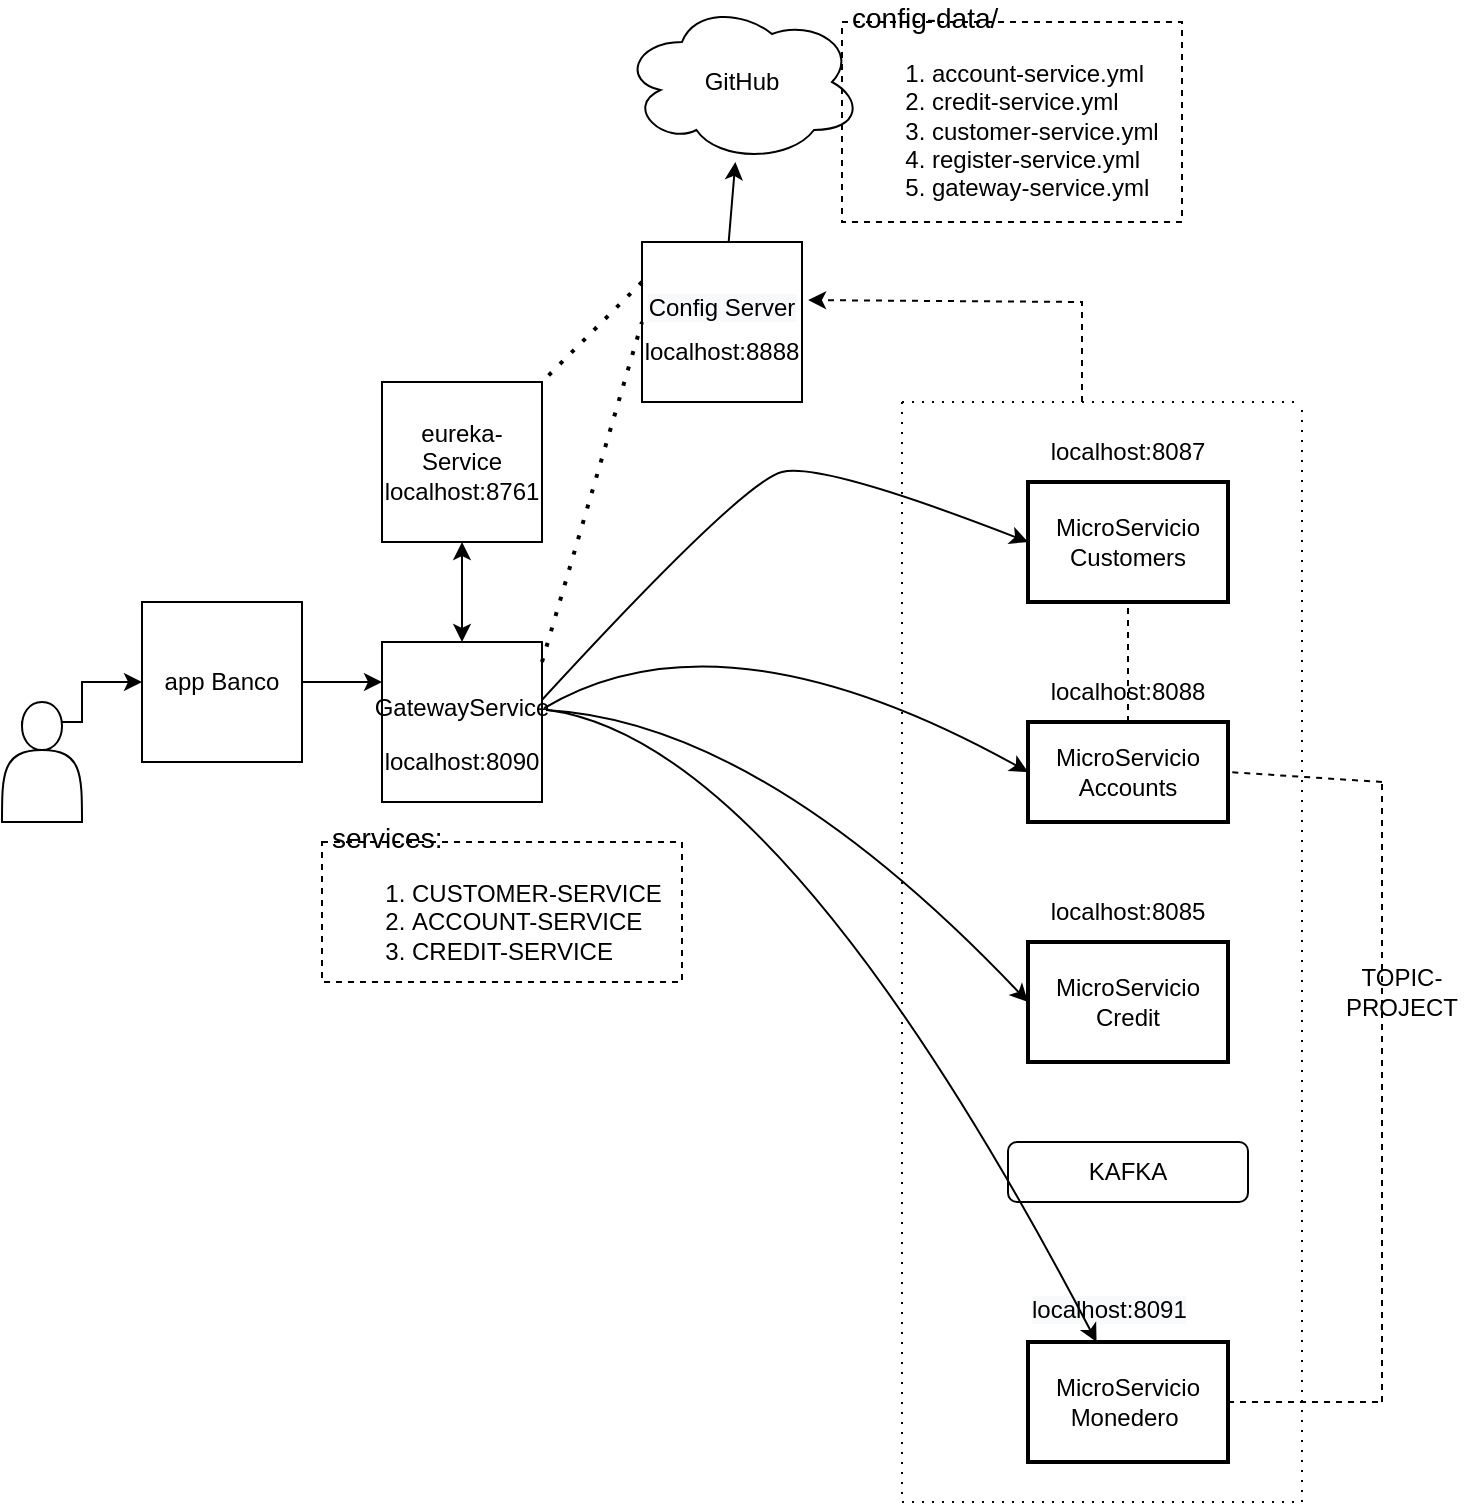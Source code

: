 <mxfile version="20.3.0" type="device"><diagram id="wFE0QG_FPsp0jaGvCLVb" name="Page-1"><mxGraphModel dx="868" dy="482" grid="1" gridSize="10" guides="1" tooltips="1" connect="1" arrows="1" fold="1" page="1" pageScale="1" pageWidth="850" pageHeight="1100" math="0" shadow="0"><root><mxCell id="0"/><mxCell id="1" parent="0"/><mxCell id="ecDhr_SUKPzhUWiLF1AI-13" style="edgeStyle=orthogonalEdgeStyle;rounded=0;orthogonalLoop=1;jettySize=auto;html=1;exitX=0.25;exitY=0.2;exitDx=0;exitDy=0;exitPerimeter=0;" parent="1" source="ecDhr_SUKPzhUWiLF1AI-12" target="ecDhr_SUKPzhUWiLF1AI-14" edge="1"><mxGeometry relative="1" as="geometry"><mxPoint x="130" y="290" as="targetPoint"/><Array as="points"><mxPoint x="50" y="370"/><mxPoint x="80" y="370"/><mxPoint x="80" y="350"/></Array></mxGeometry></mxCell><mxCell id="ecDhr_SUKPzhUWiLF1AI-12" value="" style="shape=actor;whiteSpace=wrap;html=1;" parent="1" vertex="1"><mxGeometry x="40" y="360" width="40" height="60" as="geometry"/></mxCell><mxCell id="ecDhr_SUKPzhUWiLF1AI-14" value="app Banco" style="whiteSpace=wrap;html=1;aspect=fixed;" parent="1" vertex="1"><mxGeometry x="110" y="310" width="80" height="80" as="geometry"/></mxCell><mxCell id="ecDhr_SUKPzhUWiLF1AI-15" value="" style="curved=1;endArrow=classic;html=1;rounded=0;entryX=0;entryY=0.5;entryDx=0;entryDy=0;exitX=0.988;exitY=0.375;exitDx=0;exitDy=0;exitPerimeter=0;" parent="1" source="QwJdkXdDj5PMeQ1F39rr-1" target="ecDhr_SUKPzhUWiLF1AI-2" edge="1"><mxGeometry width="50" height="50" relative="1" as="geometry"><mxPoint x="360" y="290" as="sourcePoint"/><mxPoint x="410" y="240" as="targetPoint"/><Array as="points"><mxPoint x="410" y="250"/><mxPoint x="450" y="240"/></Array></mxGeometry></mxCell><mxCell id="ecDhr_SUKPzhUWiLF1AI-16" value="" style="curved=1;endArrow=classic;html=1;rounded=0;entryX=0;entryY=0.5;entryDx=0;entryDy=0;exitX=1.013;exitY=0.413;exitDx=0;exitDy=0;exitPerimeter=0;" parent="1" source="QwJdkXdDj5PMeQ1F39rr-1" target="ecDhr_SUKPzhUWiLF1AI-3" edge="1"><mxGeometry width="50" height="50" relative="1" as="geometry"><mxPoint x="360" y="290" as="sourcePoint"/><mxPoint x="430" y="360" as="targetPoint"/><Array as="points"><mxPoint x="400" y="310"/></Array></mxGeometry></mxCell><mxCell id="upk0esoUlvN172wJQaYy-2" value="" style="curved=1;endArrow=classic;html=1;rounded=0;entryX=0;entryY=0.5;entryDx=0;entryDy=0;exitX=1.025;exitY=0.425;exitDx=0;exitDy=0;exitPerimeter=0;" parent="1" source="QwJdkXdDj5PMeQ1F39rr-1" target="upk0esoUlvN172wJQaYy-1" edge="1"><mxGeometry width="50" height="50" relative="1" as="geometry"><mxPoint x="360" y="290" as="sourcePoint"/><mxPoint x="230" y="470" as="targetPoint"/><Array as="points"><mxPoint x="420" y="370"/></Array></mxGeometry></mxCell><mxCell id="upk0esoUlvN172wJQaYy-6" value="" style="swimlane;startSize=0;rounded=0;fillColor=none;gradientColor=none;dashed=1;dashPattern=1 4;" parent="1" vertex="1"><mxGeometry x="490" y="210" width="200" height="550" as="geometry"/></mxCell><mxCell id="2izcpCNhGacUmRU1CA1P-1" value="localhost:8087" style="text;html=1;strokeColor=none;fillColor=none;align=center;verticalAlign=middle;whiteSpace=wrap;rounded=0;dashed=1;dashPattern=1 4;" parent="upk0esoUlvN172wJQaYy-6" vertex="1"><mxGeometry x="83" y="10" width="60" height="30" as="geometry"/></mxCell><mxCell id="2izcpCNhGacUmRU1CA1P-3" value="localhost:8088" style="text;html=1;strokeColor=none;fillColor=none;align=center;verticalAlign=middle;whiteSpace=wrap;rounded=0;dashed=1;dashPattern=1 4;" parent="upk0esoUlvN172wJQaYy-6" vertex="1"><mxGeometry x="83" y="130" width="60" height="30" as="geometry"/></mxCell><mxCell id="2izcpCNhGacUmRU1CA1P-4" value="localhost:8085" style="text;html=1;strokeColor=none;fillColor=none;align=center;verticalAlign=middle;whiteSpace=wrap;rounded=0;dashed=1;dashPattern=1 4;" parent="upk0esoUlvN172wJQaYy-6" vertex="1"><mxGeometry x="83" y="240" width="60" height="30" as="geometry"/></mxCell><mxCell id="ecDhr_SUKPzhUWiLF1AI-2" value="MicroServicio Customers" style="rounded=0;whiteSpace=wrap;html=1;absoluteArcSize=1;arcSize=14;strokeWidth=2;" parent="upk0esoUlvN172wJQaYy-6" vertex="1"><mxGeometry x="63" y="40" width="100" height="60" as="geometry"/></mxCell><mxCell id="ecDhr_SUKPzhUWiLF1AI-3" value="MicroServicio Accounts" style="rounded=0;whiteSpace=wrap;html=1;absoluteArcSize=1;arcSize=14;strokeWidth=2;" parent="upk0esoUlvN172wJQaYy-6" vertex="1"><mxGeometry x="63" y="160" width="100" height="50" as="geometry"/></mxCell><mxCell id="upk0esoUlvN172wJQaYy-1" value="MicroServicio Credit" style="rounded=0;whiteSpace=wrap;html=1;absoluteArcSize=1;arcSize=14;strokeWidth=2;" parent="upk0esoUlvN172wJQaYy-6" vertex="1"><mxGeometry x="63" y="270" width="100" height="60" as="geometry"/></mxCell><mxCell id="E3jih0GG1In7mZklyBTL-2" value="&lt;span style=&quot;color: rgb(0, 0, 0); font-family: Helvetica; font-size: 12px; font-style: normal; font-variant-ligatures: normal; font-variant-caps: normal; font-weight: 400; letter-spacing: normal; orphans: 2; text-align: center; text-indent: 0px; text-transform: none; widows: 2; word-spacing: 0px; -webkit-text-stroke-width: 0px; background-color: rgb(248, 249, 250); text-decoration-thickness: initial; text-decoration-style: initial; text-decoration-color: initial; float: none; display: inline !important;&quot;&gt;localhost:8091&lt;/span&gt;" style="text;whiteSpace=wrap;html=1;" parent="upk0esoUlvN172wJQaYy-6" vertex="1"><mxGeometry x="63" y="440" width="110" height="40" as="geometry"/></mxCell><mxCell id="E3jih0GG1In7mZklyBTL-1" value="MicroServicio Monedero&amp;nbsp;" style="rounded=0;whiteSpace=wrap;html=1;absoluteArcSize=1;arcSize=14;strokeWidth=2;" parent="upk0esoUlvN172wJQaYy-6" vertex="1"><mxGeometry x="63" y="470" width="100" height="60" as="geometry"/></mxCell><mxCell id="2NlEai3chWAkG1el73ei-1" value="KAFKA" style="rounded=1;whiteSpace=wrap;html=1;" parent="upk0esoUlvN172wJQaYy-6" vertex="1"><mxGeometry x="53" y="370" width="120" height="30" as="geometry"/></mxCell><mxCell id="2NlEai3chWAkG1el73ei-2" value="" style="endArrow=none;dashed=1;html=1;rounded=0;" parent="upk0esoUlvN172wJQaYy-6" source="E3jih0GG1In7mZklyBTL-1" edge="1"><mxGeometry width="50" height="50" relative="1" as="geometry"><mxPoint x="180" y="530" as="sourcePoint"/><mxPoint x="240" y="500" as="targetPoint"/></mxGeometry></mxCell><mxCell id="2NlEai3chWAkG1el73ei-4" value="" style="endArrow=none;dashed=1;html=1;rounded=0;entryX=0.5;entryY=1;entryDx=0;entryDy=0;" parent="upk0esoUlvN172wJQaYy-6" source="ecDhr_SUKPzhUWiLF1AI-3" target="ecDhr_SUKPzhUWiLF1AI-2" edge="1"><mxGeometry width="50" height="50" relative="1" as="geometry"><mxPoint x="300" y="170" as="sourcePoint"/><mxPoint x="350" y="120" as="targetPoint"/></mxGeometry></mxCell><mxCell id="2izcpCNhGacUmRU1CA1P-5" value="GitHub" style="ellipse;shape=cloud;whiteSpace=wrap;html=1;" parent="1" vertex="1"><mxGeometry x="350" y="10" width="120" height="80" as="geometry"/></mxCell><mxCell id="2izcpCNhGacUmRU1CA1P-7" value="&#10;&lt;span style=&quot;color: rgb(0, 0, 0); font-family: Helvetica; font-size: 12px; font-style: normal; font-variant-ligatures: normal; font-variant-caps: normal; font-weight: 400; letter-spacing: normal; orphans: 2; text-align: center; text-indent: 0px; text-transform: none; widows: 2; word-spacing: 0px; -webkit-text-stroke-width: 0px; background-color: rgb(248, 249, 250); text-decoration-thickness: initial; text-decoration-style: initial; text-decoration-color: initial; float: none; display: inline !important;&quot;&gt;Config Server&lt;/span&gt;&#10;&#10;" style="whiteSpace=wrap;html=1;aspect=fixed;" parent="1" vertex="1"><mxGeometry x="360" y="130" width="80" height="80" as="geometry"/></mxCell><mxCell id="2izcpCNhGacUmRU1CA1P-8" value="" style="endArrow=classic;html=1;rounded=0;" parent="1" source="2izcpCNhGacUmRU1CA1P-7" target="2izcpCNhGacUmRU1CA1P-5" edge="1"><mxGeometry relative="1" as="geometry"><mxPoint x="250" y="590" as="sourcePoint"/><mxPoint x="330" y="520" as="targetPoint"/></mxGeometry></mxCell><mxCell id="2izcpCNhGacUmRU1CA1P-11" value="&lt;span style=&quot;font-size: 14px; background-color: initial;&quot;&gt;config-data/&lt;/span&gt;&lt;br&gt;&lt;div style=&quot;&quot;&gt;&lt;ol&gt;&lt;li&gt;&lt;span style=&quot;background-color: initial;&quot;&gt;account-service.yml&lt;/span&gt;&lt;/li&gt;&lt;li&gt;&lt;span style=&quot;background-color: initial;&quot;&gt;credit-service.yml&lt;/span&gt;&lt;/li&gt;&lt;li&gt;&lt;span style=&quot;background-color: initial;&quot;&gt;customer-service.yml&lt;/span&gt;&lt;/li&gt;&lt;li&gt;&lt;span style=&quot;background-color: initial;&quot;&gt;register-service.yml&lt;/span&gt;&lt;/li&gt;&lt;li&gt;&lt;span style=&quot;background-color: initial;&quot;&gt;gateway-service.yml&lt;/span&gt;&lt;/li&gt;&lt;/ol&gt;&lt;/div&gt;&lt;p&gt;.&lt;/p&gt;" style="text;html=1;spacing=5;spacingTop=-20;whiteSpace=wrap;overflow=hidden;rounded=0;dashed=1;strokeColor=default;" parent="1" vertex="1"><mxGeometry x="460" y="20" width="170" height="100" as="geometry"/></mxCell><mxCell id="QwJdkXdDj5PMeQ1F39rr-1" value="GatewayService&lt;br&gt;&lt;span style=&quot;color: rgba(0, 0, 0, 0); font-family: monospace; font-size: 0px; text-align: start;&quot;&gt;%3CmxGraphModel%3E%3Croot%3E%3CmxCell%20id%3D%220%22%2F%3E%3CmxCell%20id%3D%221%22%20parent%3D%220%22%2F%3E%3CmxCell%20id%3D%222%22%20value%3D%22localhost%3A8888%22%20style%3D%22text%3Bhtml%3D1%3BstrokeColor%3Dnone%3BfillColor%3Dnone%3Balign%3Dcenter%3BverticalAlign%3Dmiddle%3BwhiteSpace%3Dwrap%3Brounded%3D0%3Bdashed%3D1%3BdashPattern%3D1%204%3B%22%20vertex%3D%221%22%20parent%3D%221%22%3E%3CmxGeometry%20x%3D%22295%22%20y%3D%22540%22%20width%3D%2260%22%20height%3D%2230%22%20as%3D%22geometry%22%2F%3E%3C%2FmxCell%3E%3C%2Froot%3E%3C%2FmxGraphModel%3E&lt;/span&gt;" style="whiteSpace=wrap;html=1;aspect=fixed;" parent="1" vertex="1"><mxGeometry x="230" y="330" width="80" height="80" as="geometry"/></mxCell><mxCell id="QwJdkXdDj5PMeQ1F39rr-3" value="localhost:8888" style="text;html=1;strokeColor=none;fillColor=none;align=center;verticalAlign=middle;whiteSpace=wrap;rounded=0;dashed=1;dashPattern=1 4;" parent="1" vertex="1"><mxGeometry x="370" y="170" width="60" height="30" as="geometry"/></mxCell><mxCell id="QwJdkXdDj5PMeQ1F39rr-4" value="localhost:8090" style="text;html=1;strokeColor=none;fillColor=none;align=center;verticalAlign=middle;whiteSpace=wrap;rounded=0;dashed=1;dashPattern=1 4;" parent="1" vertex="1"><mxGeometry x="240" y="375" width="60" height="30" as="geometry"/></mxCell><mxCell id="QwJdkXdDj5PMeQ1F39rr-5" value="" style="endArrow=classic;html=1;rounded=0;entryX=0;entryY=0.25;entryDx=0;entryDy=0;" parent="1" source="ecDhr_SUKPzhUWiLF1AI-14" target="QwJdkXdDj5PMeQ1F39rr-1" edge="1"><mxGeometry width="50" height="50" relative="1" as="geometry"><mxPoint x="400" y="360" as="sourcePoint"/><mxPoint x="450" y="310" as="targetPoint"/></mxGeometry></mxCell><mxCell id="QwJdkXdDj5PMeQ1F39rr-6" value="eureka-Service&lt;br&gt;&lt;span style=&quot;color: rgba(0, 0, 0, 0); font-family: monospace; font-size: 0px; text-align: start;&quot;&gt;%3CmxGraphModel%3E%3Croot%3E%3CmxCell%20id%3D%220%22%2F%3E%3CmxCell%20id%3D%221%22%20parent%3D%220%22%2F%3E%3CmxCell%20id%3D%222%22%20value%3D%22localhost%3A8888%22%20style%3D%22text%3Bhtml%3D1%3BstrokeColor%3Dnone%3BfillColor%3Dnone%3Balign%3Dcenter%3BverticalAlign%3Dmiddle%3BwhiteSpace%3Dwrap%3Brounded%3D0%3Bdashed%3D1%3BdashPattern%3D1%204%3B%22%20vertex%3D%221%22%20parent%3D%221%22%3E%3CmxGeometry%20x%3D%22295%22%20y%3D%22540%22%20width%3D%2260%22%20height%3D%2230%22%20as%3D%22geometry%22%2F%3E%3C%2FmxCell%3E%3C%2Froot%3E%3C%2FmxGraphModel%3E&lt;/span&gt;" style="whiteSpace=wrap;html=1;aspect=fixed;" parent="1" vertex="1"><mxGeometry x="230" y="200" width="80" height="80" as="geometry"/></mxCell><mxCell id="QwJdkXdDj5PMeQ1F39rr-7" value="localhost:8761" style="text;html=1;strokeColor=none;fillColor=none;align=center;verticalAlign=middle;whiteSpace=wrap;rounded=0;dashed=1;dashPattern=1 4;" parent="1" vertex="1"><mxGeometry x="240" y="240" width="60" height="30" as="geometry"/></mxCell><mxCell id="QwJdkXdDj5PMeQ1F39rr-10" value="&lt;span style=&quot;font-size: 14px; background-color: initial;&quot;&gt;services:&lt;/span&gt;&lt;br&gt;&lt;div style=&quot;&quot;&gt;&lt;ol&gt;&lt;li&gt;CUSTOMER-SERVICE&lt;/li&gt;&lt;li&gt;ACCOUNT-SERVICE&lt;/li&gt;&lt;li&gt;CREDIT-SERVICE&lt;/li&gt;&lt;/ol&gt;&lt;/div&gt;" style="text;html=1;spacing=5;spacingTop=-20;whiteSpace=wrap;overflow=hidden;rounded=0;dashed=1;strokeColor=default;" parent="1" vertex="1"><mxGeometry x="200" y="430" width="180" height="70" as="geometry"/></mxCell><mxCell id="QwJdkXdDj5PMeQ1F39rr-11" value="" style="endArrow=classic;startArrow=classic;html=1;rounded=0;entryX=0.5;entryY=1;entryDx=0;entryDy=0;" parent="1" source="QwJdkXdDj5PMeQ1F39rr-1" target="QwJdkXdDj5PMeQ1F39rr-6" edge="1"><mxGeometry width="50" height="50" relative="1" as="geometry"><mxPoint x="280" y="249.289" as="sourcePoint"/><mxPoint x="280" y="199.289" as="targetPoint"/></mxGeometry></mxCell><mxCell id="QwJdkXdDj5PMeQ1F39rr-12" value="" style="endArrow=none;dashed=1;html=1;dashPattern=1 3;strokeWidth=2;rounded=0;exitX=0;exitY=0.25;exitDx=0;exitDy=0;" parent="1" source="2izcpCNhGacUmRU1CA1P-7" target="QwJdkXdDj5PMeQ1F39rr-6" edge="1"><mxGeometry width="50" height="50" relative="1" as="geometry"><mxPoint x="350" y="110" as="sourcePoint"/><mxPoint x="330" y="290" as="targetPoint"/></mxGeometry></mxCell><mxCell id="QwJdkXdDj5PMeQ1F39rr-15" value="" style="endArrow=classic;html=1;rounded=0;exitX=0.45;exitY=0;exitDx=0;exitDy=0;dashed=1;entryX=1.038;entryY=0.363;entryDx=0;entryDy=0;entryPerimeter=0;exitPerimeter=0;" parent="1" source="upk0esoUlvN172wJQaYy-6" target="2izcpCNhGacUmRU1CA1P-7" edge="1"><mxGeometry width="50" height="50" relative="1" as="geometry"><mxPoint x="600" y="200" as="sourcePoint"/><mxPoint x="650" y="150" as="targetPoint"/><Array as="points"><mxPoint x="580" y="160"/></Array></mxGeometry></mxCell><mxCell id="QwJdkXdDj5PMeQ1F39rr-16" value="" style="endArrow=none;dashed=1;html=1;dashPattern=1 3;strokeWidth=2;rounded=0;entryX=0;entryY=0.5;entryDx=0;entryDy=0;" parent="1" target="2izcpCNhGacUmRU1CA1P-7" edge="1"><mxGeometry width="50" height="50" relative="1" as="geometry"><mxPoint x="310" y="340" as="sourcePoint"/><mxPoint x="360" y="290" as="targetPoint"/></mxGeometry></mxCell><mxCell id="2NlEai3chWAkG1el73ei-3" value="" style="endArrow=none;dashed=1;html=1;rounded=0;" parent="1" edge="1"><mxGeometry width="50" height="50" relative="1" as="geometry"><mxPoint x="730" y="710" as="sourcePoint"/><mxPoint x="730" y="400" as="targetPoint"/></mxGeometry></mxCell><mxCell id="2NlEai3chWAkG1el73ei-5" value="" style="endArrow=none;dashed=1;html=1;rounded=0;entryX=1;entryY=0.5;entryDx=0;entryDy=0;" parent="1" target="ecDhr_SUKPzhUWiLF1AI-3" edge="1"><mxGeometry width="50" height="50" relative="1" as="geometry"><mxPoint x="730" y="400" as="sourcePoint"/><mxPoint x="790" y="380" as="targetPoint"/></mxGeometry></mxCell><mxCell id="2NlEai3chWAkG1el73ei-6" value="TOPIC-PROJECT" style="text;html=1;strokeColor=none;fillColor=none;align=center;verticalAlign=middle;whiteSpace=wrap;rounded=0;" parent="1" vertex="1"><mxGeometry x="710" y="490" width="60" height="30" as="geometry"/></mxCell><mxCell id="8lNgL-X1GYEGt9redXvL-1" value="" style="curved=1;endArrow=classic;html=1;rounded=0;exitX=1.038;exitY=0.425;exitDx=0;exitDy=0;exitPerimeter=0;" edge="1" parent="1" source="QwJdkXdDj5PMeQ1F39rr-1" target="E3jih0GG1In7mZklyBTL-1"><mxGeometry width="50" height="50" relative="1" as="geometry"><mxPoint x="322" y="374" as="sourcePoint"/><mxPoint x="563" y="520" as="targetPoint"/><Array as="points"><mxPoint x="430" y="380"/></Array></mxGeometry></mxCell></root></mxGraphModel></diagram></mxfile>